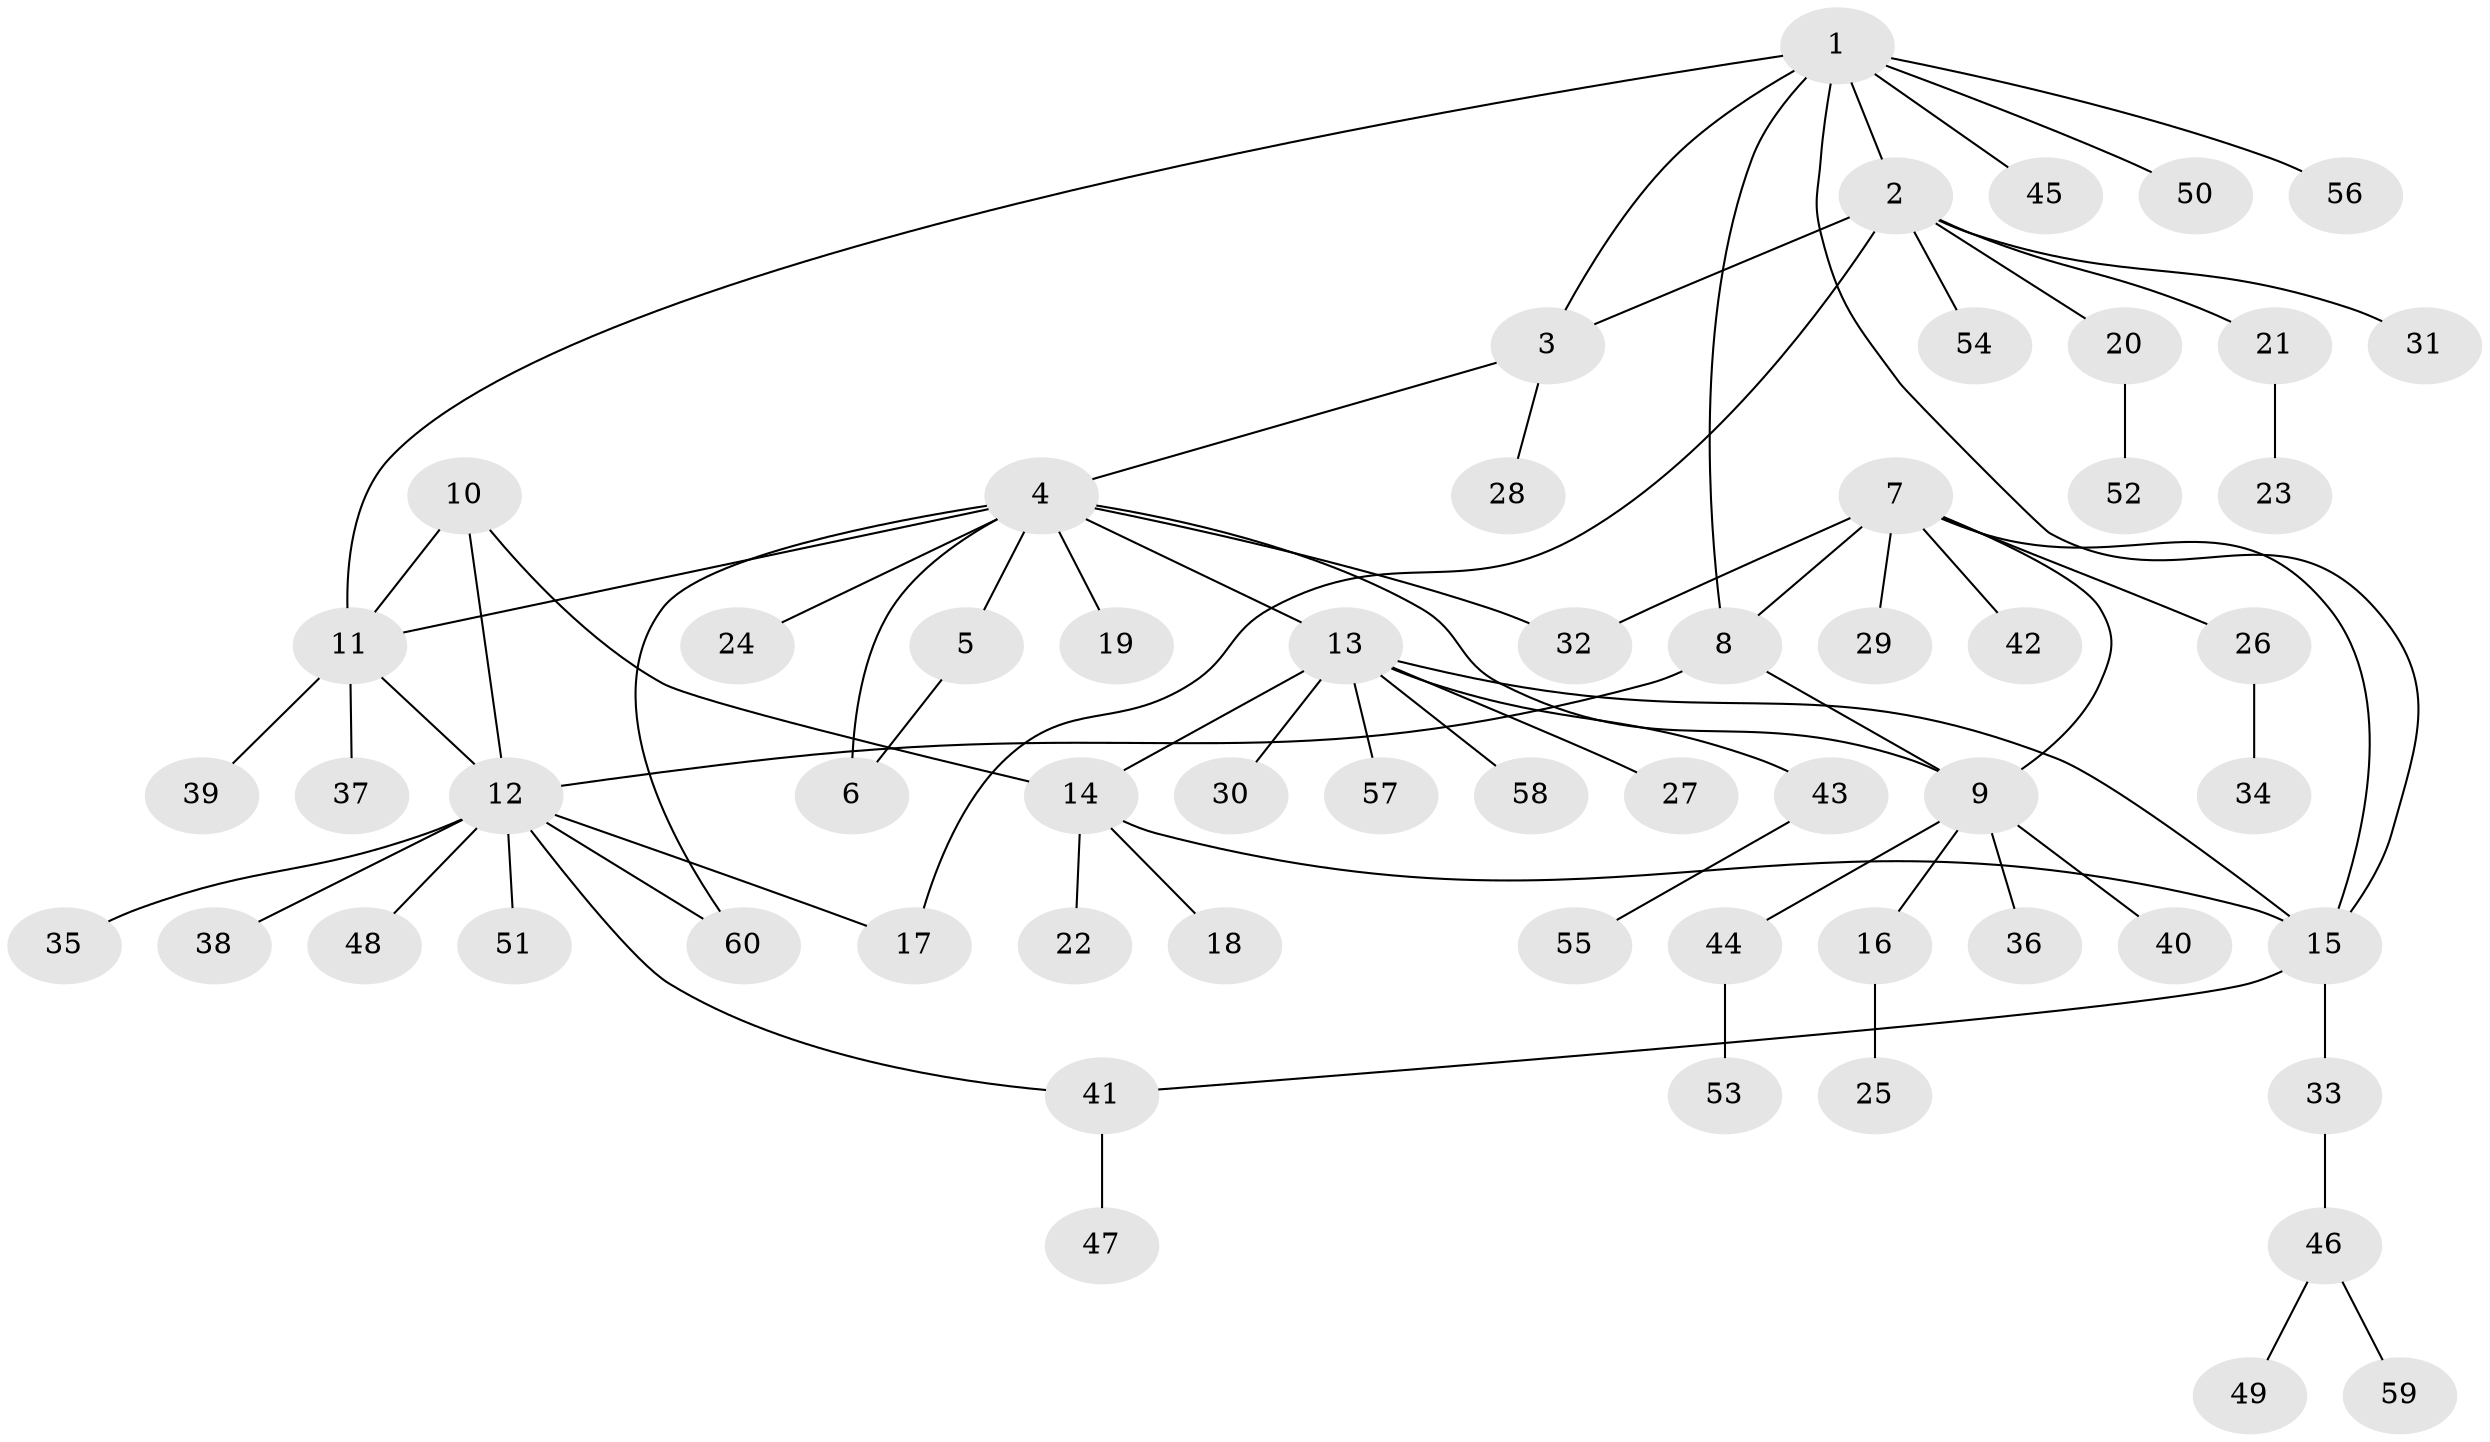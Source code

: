 // coarse degree distribution, {7: 0.07317073170731707, 3: 0.04878048780487805, 9: 0.04878048780487805, 1: 0.6341463414634146, 6: 0.04878048780487805, 8: 0.024390243902439025, 5: 0.024390243902439025, 4: 0.024390243902439025, 2: 0.07317073170731707}
// Generated by graph-tools (version 1.1) at 2025/42/03/06/25 10:42:08]
// undirected, 60 vertices, 74 edges
graph export_dot {
graph [start="1"]
  node [color=gray90,style=filled];
  1;
  2;
  3;
  4;
  5;
  6;
  7;
  8;
  9;
  10;
  11;
  12;
  13;
  14;
  15;
  16;
  17;
  18;
  19;
  20;
  21;
  22;
  23;
  24;
  25;
  26;
  27;
  28;
  29;
  30;
  31;
  32;
  33;
  34;
  35;
  36;
  37;
  38;
  39;
  40;
  41;
  42;
  43;
  44;
  45;
  46;
  47;
  48;
  49;
  50;
  51;
  52;
  53;
  54;
  55;
  56;
  57;
  58;
  59;
  60;
  1 -- 2;
  1 -- 3;
  1 -- 8;
  1 -- 11;
  1 -- 15;
  1 -- 45;
  1 -- 50;
  1 -- 56;
  2 -- 3;
  2 -- 17;
  2 -- 20;
  2 -- 21;
  2 -- 31;
  2 -- 54;
  3 -- 4;
  3 -- 28;
  4 -- 5;
  4 -- 6;
  4 -- 9;
  4 -- 11;
  4 -- 13;
  4 -- 19;
  4 -- 24;
  4 -- 32;
  4 -- 60;
  5 -- 6;
  7 -- 8;
  7 -- 9;
  7 -- 15;
  7 -- 26;
  7 -- 29;
  7 -- 32;
  7 -- 42;
  8 -- 9;
  8 -- 12;
  9 -- 16;
  9 -- 36;
  9 -- 40;
  9 -- 44;
  10 -- 11;
  10 -- 12;
  10 -- 14;
  11 -- 12;
  11 -- 37;
  11 -- 39;
  12 -- 17;
  12 -- 35;
  12 -- 38;
  12 -- 41;
  12 -- 48;
  12 -- 51;
  12 -- 60;
  13 -- 14;
  13 -- 15;
  13 -- 27;
  13 -- 30;
  13 -- 43;
  13 -- 57;
  13 -- 58;
  14 -- 15;
  14 -- 18;
  14 -- 22;
  15 -- 33;
  15 -- 41;
  16 -- 25;
  20 -- 52;
  21 -- 23;
  26 -- 34;
  33 -- 46;
  41 -- 47;
  43 -- 55;
  44 -- 53;
  46 -- 49;
  46 -- 59;
}
